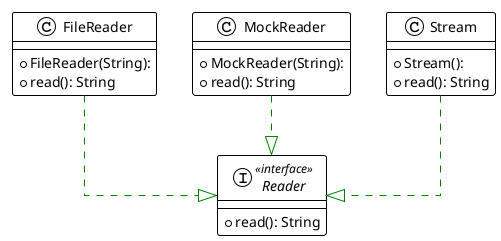 @startuml

!theme plain
top to bottom direction
skinparam linetype ortho

class FileReader {
  + FileReader(String): 
  + read(): String
}
class MockReader {
  + MockReader(String): 
  + read(): String
}
interface Reader << interface >> {
  + read(): String
}
class Stream {
  + Stream(): 
  + read(): String
}

FileReader  -[#008200,dashed]-^  Reader     
MockReader  -[#008200,dashed]-^  Reader     
Stream      -[#008200,dashed]-^  Reader     
@enduml

